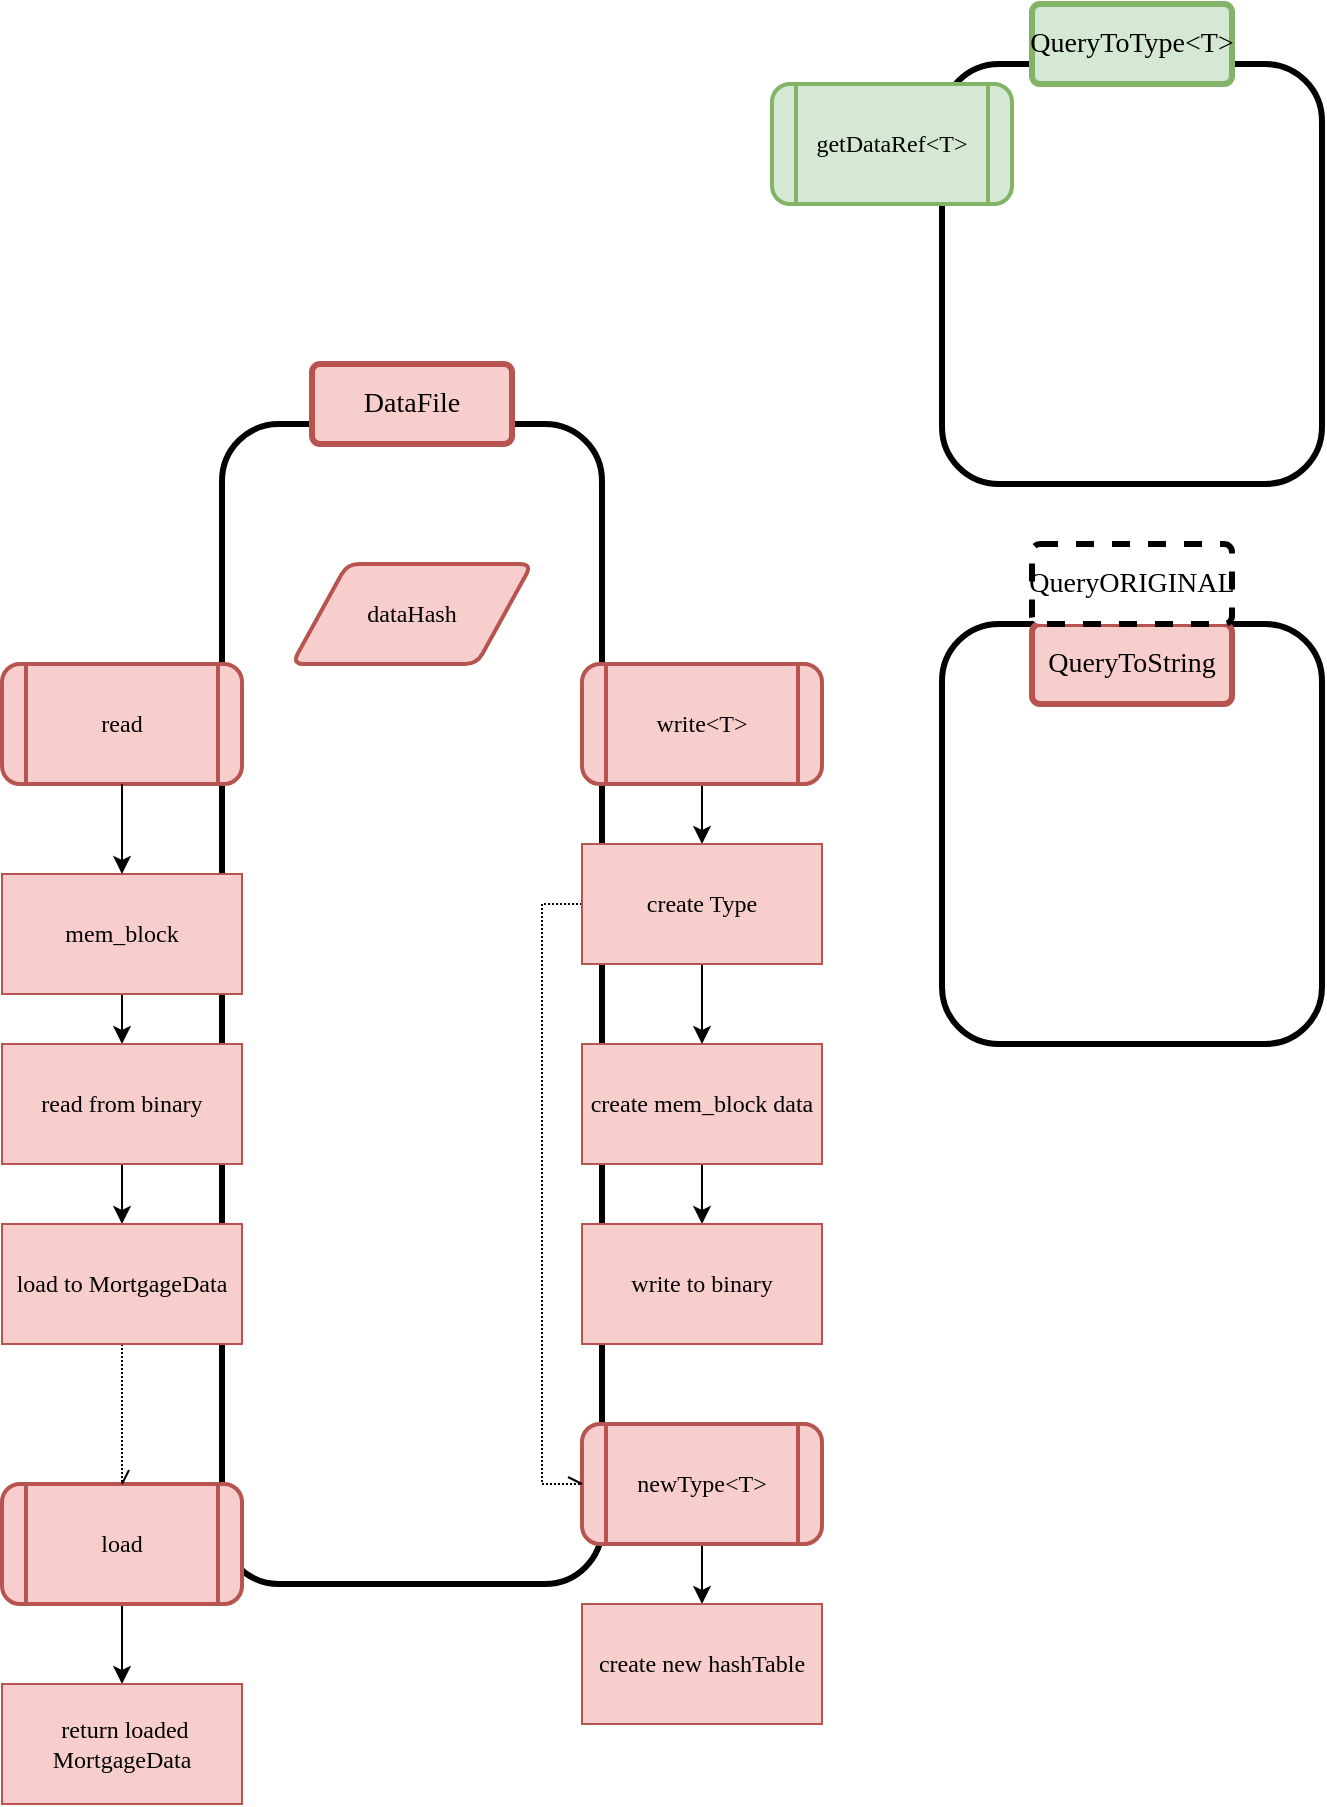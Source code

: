 <mxfile version="16.5.5" type="device"><diagram id="4u5bkuqh8i6XdxuR7M9z" name="Page-1"><mxGraphModel dx="1387" dy="1766" grid="1" gridSize="10" guides="1" tooltips="1" connect="1" arrows="1" fold="1" page="1" pageScale="1" pageWidth="850" pageHeight="1100" math="0" shadow="0"><root><mxCell id="0"/><mxCell id="1" parent="0"/><mxCell id="fdGN7KKLuJiMjg-E61Lm-46" value="" style="rounded=1;whiteSpace=wrap;html=1;fillColor=none;strokeWidth=3;fontFamily=SF Mono;" parent="1" vertex="1"><mxGeometry x="30" y="-660" width="190" height="580" as="geometry"/></mxCell><mxCell id="fdGN7KKLuJiMjg-E61Lm-27" style="edgeStyle=orthogonalEdgeStyle;rounded=0;orthogonalLoop=1;jettySize=auto;html=1;exitX=1;exitY=0.5;exitDx=0;exitDy=0;entryX=0;entryY=0.5;entryDx=0;entryDy=0;endArrow=classic;endFill=1;" parent="1" edge="1"><mxGeometry relative="1" as="geometry"><mxPoint x="1090" y="-690" as="sourcePoint"/></mxGeometry></mxCell><mxCell id="fdGN7KKLuJiMjg-E61Lm-30" value="dataHash" style="shape=parallelogram;html=1;strokeWidth=2;perimeter=parallelogramPerimeter;whiteSpace=wrap;rounded=1;arcSize=12;size=0.23;fontFamily=SF Mono;fillColor=#f8cecc;strokeColor=#b85450;" parent="1" vertex="1"><mxGeometry x="65" y="-590" width="120" height="50" as="geometry"/></mxCell><mxCell id="fdGN7KKLuJiMjg-E61Lm-47" value="&lt;font style=&quot;font-size: 14px&quot;&gt;DataFile&lt;/font&gt;" style="rounded=1;arcSize=10;whiteSpace=wrap;html=1;align=center;fillColor=#f8cecc;strokeColor=#b85450;fontFamily=SF Mono;strokeWidth=3;" parent="1" vertex="1"><mxGeometry x="75" y="-690" width="100" height="40" as="geometry"/></mxCell><mxCell id="fdGN7KKLuJiMjg-E61Lm-37" value="" style="rounded=1;whiteSpace=wrap;html=1;fillColor=none;strokeWidth=3;fontFamily=SF Mono;" parent="1" vertex="1"><mxGeometry x="390" y="-560" width="190" height="210" as="geometry"/></mxCell><mxCell id="fdGN7KKLuJiMjg-E61Lm-38" value="&lt;span style=&quot;font-size: 14px&quot;&gt;QueryToString&lt;br&gt;&lt;/span&gt;" style="rounded=1;arcSize=10;whiteSpace=wrap;html=1;align=center;fillColor=#f8cecc;strokeColor=#b85450;fontFamily=SF Mono;strokeWidth=3;" parent="1" vertex="1"><mxGeometry x="435" y="-560" width="100" height="40" as="geometry"/></mxCell><mxCell id="vOMT5jAQEG5F7xjalh4q-20" style="edgeStyle=orthogonalEdgeStyle;rounded=0;orthogonalLoop=1;jettySize=auto;html=1;exitX=0.5;exitY=1;exitDx=0;exitDy=0;" edge="1" parent="1" source="fdGN7KKLuJiMjg-E61Lm-59" target="vOMT5jAQEG5F7xjalh4q-13"><mxGeometry relative="1" as="geometry"/></mxCell><mxCell id="fdGN7KKLuJiMjg-E61Lm-59" value="write&amp;lt;T&amp;gt;" style="shape=process;whiteSpace=wrap;html=1;backgroundOutline=1;rounded=1;fontFamily=SF Mono;strokeWidth=2;fillColor=#f8cecc;strokeColor=#b85450;" parent="1" vertex="1"><mxGeometry x="210" y="-540" width="120" height="60" as="geometry"/></mxCell><mxCell id="vOMT5jAQEG5F7xjalh4q-22" style="edgeStyle=orthogonalEdgeStyle;rounded=0;orthogonalLoop=1;jettySize=auto;html=1;exitX=0.5;exitY=1;exitDx=0;exitDy=0;entryX=0.5;entryY=0;entryDx=0;entryDy=0;" edge="1" parent="1" source="fdGN7KKLuJiMjg-E61Lm-60" target="vOMT5jAQEG5F7xjalh4q-3"><mxGeometry relative="1" as="geometry"/></mxCell><mxCell id="fdGN7KKLuJiMjg-E61Lm-60" value="create mem_block data" style="rounded=0;whiteSpace=wrap;html=1;fillColor=#f8cecc;strokeColor=#b85450;fontFamily=SF Mono;" parent="1" vertex="1"><mxGeometry x="210" y="-350" width="120" height="60" as="geometry"/></mxCell><mxCell id="vOMT5jAQEG5F7xjalh4q-2" value="&lt;span style=&quot;font-size: 14px&quot;&gt;QueryORIGINAL&lt;/span&gt;" style="rounded=1;arcSize=10;whiteSpace=wrap;html=1;align=center;fontFamily=SF Mono;strokeWidth=3;dashed=1;" vertex="1" parent="1"><mxGeometry x="435" y="-600" width="100" height="40" as="geometry"/></mxCell><mxCell id="vOMT5jAQEG5F7xjalh4q-3" value="write to binary" style="rounded=0;whiteSpace=wrap;html=1;fillColor=#f8cecc;strokeColor=#b85450;fontFamily=SF Mono;" vertex="1" parent="1"><mxGeometry x="210" y="-260" width="120" height="60" as="geometry"/></mxCell><mxCell id="vOMT5jAQEG5F7xjalh4q-4" value="read" style="shape=process;whiteSpace=wrap;html=1;backgroundOutline=1;rounded=1;fontFamily=SF Mono;strokeWidth=2;fillColor=#f8cecc;strokeColor=#b85450;" vertex="1" parent="1"><mxGeometry x="-80" y="-540" width="120" height="60" as="geometry"/></mxCell><mxCell id="vOMT5jAQEG5F7xjalh4q-19" style="edgeStyle=orthogonalEdgeStyle;rounded=0;orthogonalLoop=1;jettySize=auto;html=1;exitX=0.5;exitY=1;exitDx=0;exitDy=0;entryX=0.5;entryY=0;entryDx=0;entryDy=0;" edge="1" parent="1" source="vOMT5jAQEG5F7xjalh4q-5" target="vOMT5jAQEG5F7xjalh4q-18"><mxGeometry relative="1" as="geometry"/></mxCell><mxCell id="vOMT5jAQEG5F7xjalh4q-5" value="mem_block" style="rounded=0;whiteSpace=wrap;html=1;fillColor=#f8cecc;strokeColor=#b85450;fontFamily=SF Mono;" vertex="1" parent="1"><mxGeometry x="-80" y="-435" width="120" height="60" as="geometry"/></mxCell><mxCell id="vOMT5jAQEG5F7xjalh4q-6" style="edgeStyle=orthogonalEdgeStyle;rounded=0;orthogonalLoop=1;jettySize=auto;html=1;exitX=0.5;exitY=1;exitDx=0;exitDy=0;entryX=0.5;entryY=0;entryDx=0;entryDy=0;fontSize=12;endArrow=classic;endFill=1;fillColor=#d5e8d4;strokeColor=#000000;" edge="1" target="vOMT5jAQEG5F7xjalh4q-5" parent="1" source="vOMT5jAQEG5F7xjalh4q-4"><mxGeometry relative="1" as="geometry"><mxPoint x="-20" y="-475" as="sourcePoint"/></mxGeometry></mxCell><mxCell id="vOMT5jAQEG5F7xjalh4q-7" value="" style="rounded=1;whiteSpace=wrap;html=1;fillColor=none;strokeWidth=3;fontFamily=SF Mono;" vertex="1" parent="1"><mxGeometry x="390" y="-840" width="190" height="210" as="geometry"/></mxCell><mxCell id="vOMT5jAQEG5F7xjalh4q-8" value="&lt;span style=&quot;font-size: 14px&quot;&gt;QueryToType&amp;lt;T&amp;gt;&lt;br&gt;&lt;/span&gt;" style="rounded=1;arcSize=10;whiteSpace=wrap;html=1;align=center;fillColor=#d5e8d4;strokeColor=#82b366;fontFamily=SF Mono;strokeWidth=3;" vertex="1" parent="1"><mxGeometry x="435" y="-870" width="100" height="40" as="geometry"/></mxCell><mxCell id="vOMT5jAQEG5F7xjalh4q-10" value="getDataRef&amp;lt;T&amp;gt;" style="shape=process;whiteSpace=wrap;html=1;backgroundOutline=1;rounded=1;fontFamily=SF Mono;strokeWidth=2;fillColor=#d5e8d4;strokeColor=#82b366;" vertex="1" parent="1"><mxGeometry x="305" y="-830" width="120" height="60" as="geometry"/></mxCell><mxCell id="vOMT5jAQEG5F7xjalh4q-17" style="edgeStyle=orthogonalEdgeStyle;rounded=0;orthogonalLoop=1;jettySize=auto;html=1;exitX=0.5;exitY=1;exitDx=0;exitDy=0;entryX=0.5;entryY=0;entryDx=0;entryDy=0;" edge="1" parent="1" source="vOMT5jAQEG5F7xjalh4q-11" target="vOMT5jAQEG5F7xjalh4q-12"><mxGeometry relative="1" as="geometry"/></mxCell><mxCell id="vOMT5jAQEG5F7xjalh4q-11" value="newType&amp;lt;T&amp;gt;" style="shape=process;whiteSpace=wrap;html=1;backgroundOutline=1;rounded=1;fontFamily=SF Mono;strokeWidth=2;fillColor=#f8cecc;strokeColor=#b85450;" vertex="1" parent="1"><mxGeometry x="210" y="-160" width="120" height="60" as="geometry"/></mxCell><mxCell id="vOMT5jAQEG5F7xjalh4q-12" value="create new hashTable" style="rounded=0;whiteSpace=wrap;html=1;fillColor=#f8cecc;strokeColor=#b85450;fontFamily=SF Mono;" vertex="1" parent="1"><mxGeometry x="210" y="-70" width="120" height="60" as="geometry"/></mxCell><mxCell id="vOMT5jAQEG5F7xjalh4q-16" style="edgeStyle=orthogonalEdgeStyle;rounded=0;orthogonalLoop=1;jettySize=auto;html=1;exitX=0;exitY=0.5;exitDx=0;exitDy=0;entryX=0;entryY=0.5;entryDx=0;entryDy=0;strokeColor=#000000;dashed=1;dashPattern=1 1;endArrow=openAsync;endFill=0;" edge="1" parent="1" source="vOMT5jAQEG5F7xjalh4q-13" target="vOMT5jAQEG5F7xjalh4q-11"><mxGeometry relative="1" as="geometry"/></mxCell><mxCell id="vOMT5jAQEG5F7xjalh4q-21" style="edgeStyle=orthogonalEdgeStyle;rounded=0;orthogonalLoop=1;jettySize=auto;html=1;exitX=0.5;exitY=1;exitDx=0;exitDy=0;entryX=0.5;entryY=0;entryDx=0;entryDy=0;" edge="1" parent="1" source="vOMT5jAQEG5F7xjalh4q-13" target="fdGN7KKLuJiMjg-E61Lm-60"><mxGeometry relative="1" as="geometry"/></mxCell><mxCell id="vOMT5jAQEG5F7xjalh4q-13" value="create Type" style="rounded=0;whiteSpace=wrap;html=1;fillColor=#f8cecc;strokeColor=#b85450;fontFamily=SF Mono;" vertex="1" parent="1"><mxGeometry x="210" y="-450" width="120" height="60" as="geometry"/></mxCell><mxCell id="vOMT5jAQEG5F7xjalh4q-25" style="edgeStyle=orthogonalEdgeStyle;rounded=0;orthogonalLoop=1;jettySize=auto;html=1;exitX=0.5;exitY=1;exitDx=0;exitDy=0;entryX=0.5;entryY=0;entryDx=0;entryDy=0;" edge="1" parent="1" source="vOMT5jAQEG5F7xjalh4q-18" target="vOMT5jAQEG5F7xjalh4q-24"><mxGeometry relative="1" as="geometry"/></mxCell><mxCell id="vOMT5jAQEG5F7xjalh4q-18" value="read from binary" style="rounded=0;whiteSpace=wrap;html=1;fillColor=#f8cecc;strokeColor=#b85450;fontFamily=SF Mono;" vertex="1" parent="1"><mxGeometry x="-80" y="-350" width="120" height="60" as="geometry"/></mxCell><mxCell id="vOMT5jAQEG5F7xjalh4q-29" style="edgeStyle=orthogonalEdgeStyle;rounded=0;orthogonalLoop=1;jettySize=auto;html=1;exitX=0.5;exitY=1;exitDx=0;exitDy=0;entryX=0.5;entryY=0;entryDx=0;entryDy=0;" edge="1" parent="1" source="vOMT5jAQEG5F7xjalh4q-23" target="vOMT5jAQEG5F7xjalh4q-27"><mxGeometry relative="1" as="geometry"/></mxCell><mxCell id="vOMT5jAQEG5F7xjalh4q-23" value="load" style="shape=process;whiteSpace=wrap;html=1;backgroundOutline=1;rounded=1;fontFamily=SF Mono;strokeWidth=2;fillColor=#f8cecc;strokeColor=#b85450;" vertex="1" parent="1"><mxGeometry x="-80" y="-130" width="120" height="60" as="geometry"/></mxCell><mxCell id="vOMT5jAQEG5F7xjalh4q-26" style="edgeStyle=orthogonalEdgeStyle;rounded=0;orthogonalLoop=1;jettySize=auto;html=1;exitX=0.5;exitY=1;exitDx=0;exitDy=0;entryX=0.5;entryY=0;entryDx=0;entryDy=0;dashed=1;dashPattern=1 1;endArrow=openAsync;endFill=0;" edge="1" parent="1" source="vOMT5jAQEG5F7xjalh4q-24" target="vOMT5jAQEG5F7xjalh4q-23"><mxGeometry relative="1" as="geometry"/></mxCell><mxCell id="vOMT5jAQEG5F7xjalh4q-24" value="load to MortgageData" style="rounded=0;whiteSpace=wrap;html=1;fillColor=#f8cecc;strokeColor=#b85450;fontFamily=SF Mono;" vertex="1" parent="1"><mxGeometry x="-80" y="-260" width="120" height="60" as="geometry"/></mxCell><mxCell id="vOMT5jAQEG5F7xjalh4q-27" value="&amp;nbsp;return loaded MortgageData" style="rounded=0;whiteSpace=wrap;html=1;fillColor=#f8cecc;strokeColor=#b85450;fontFamily=SF Mono;" vertex="1" parent="1"><mxGeometry x="-80" y="-30" width="120" height="60" as="geometry"/></mxCell></root></mxGraphModel></diagram></mxfile>